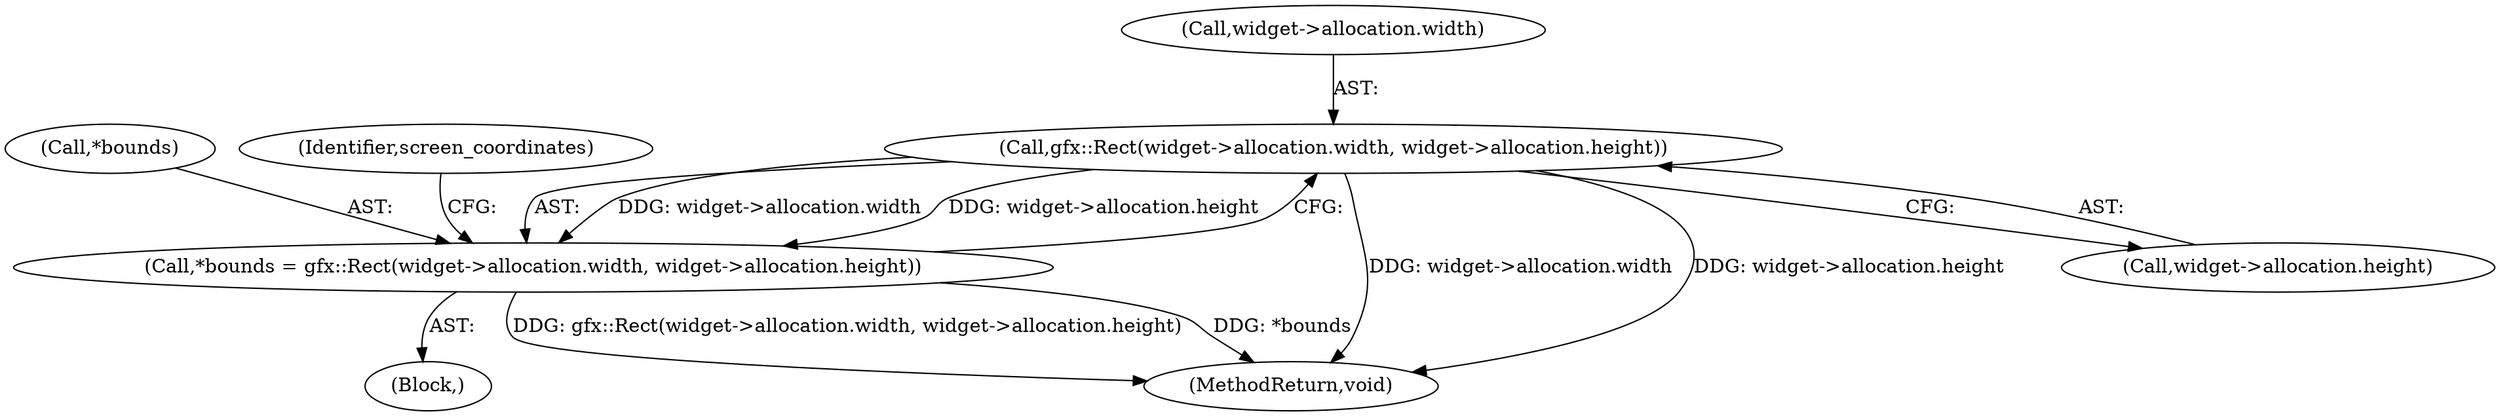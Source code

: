 digraph "0_Chrome_ee8d6fd30b022ac2c87b7a190c954e7bb3c9b21e_1@pointer" {
"1000139" [label="(Call,gfx::Rect(widget->allocation.width, widget->allocation.height))"];
"1000136" [label="(Call,*bounds = gfx::Rect(widget->allocation.width, widget->allocation.height))"];
"1000118" [label="(Block,)"];
"1000139" [label="(Call,gfx::Rect(widget->allocation.width, widget->allocation.height))"];
"1000182" [label="(MethodReturn,void)"];
"1000137" [label="(Call,*bounds)"];
"1000136" [label="(Call,*bounds = gfx::Rect(widget->allocation.width, widget->allocation.height))"];
"1000140" [label="(Call,widget->allocation.width)"];
"1000153" [label="(Identifier,screen_coordinates)"];
"1000145" [label="(Call,widget->allocation.height)"];
"1000139" -> "1000136"  [label="AST: "];
"1000139" -> "1000145"  [label="CFG: "];
"1000140" -> "1000139"  [label="AST: "];
"1000145" -> "1000139"  [label="AST: "];
"1000136" -> "1000139"  [label="CFG: "];
"1000139" -> "1000182"  [label="DDG: widget->allocation.width"];
"1000139" -> "1000182"  [label="DDG: widget->allocation.height"];
"1000139" -> "1000136"  [label="DDG: widget->allocation.width"];
"1000139" -> "1000136"  [label="DDG: widget->allocation.height"];
"1000136" -> "1000118"  [label="AST: "];
"1000137" -> "1000136"  [label="AST: "];
"1000153" -> "1000136"  [label="CFG: "];
"1000136" -> "1000182"  [label="DDG: gfx::Rect(widget->allocation.width, widget->allocation.height)"];
"1000136" -> "1000182"  [label="DDG: *bounds"];
}
